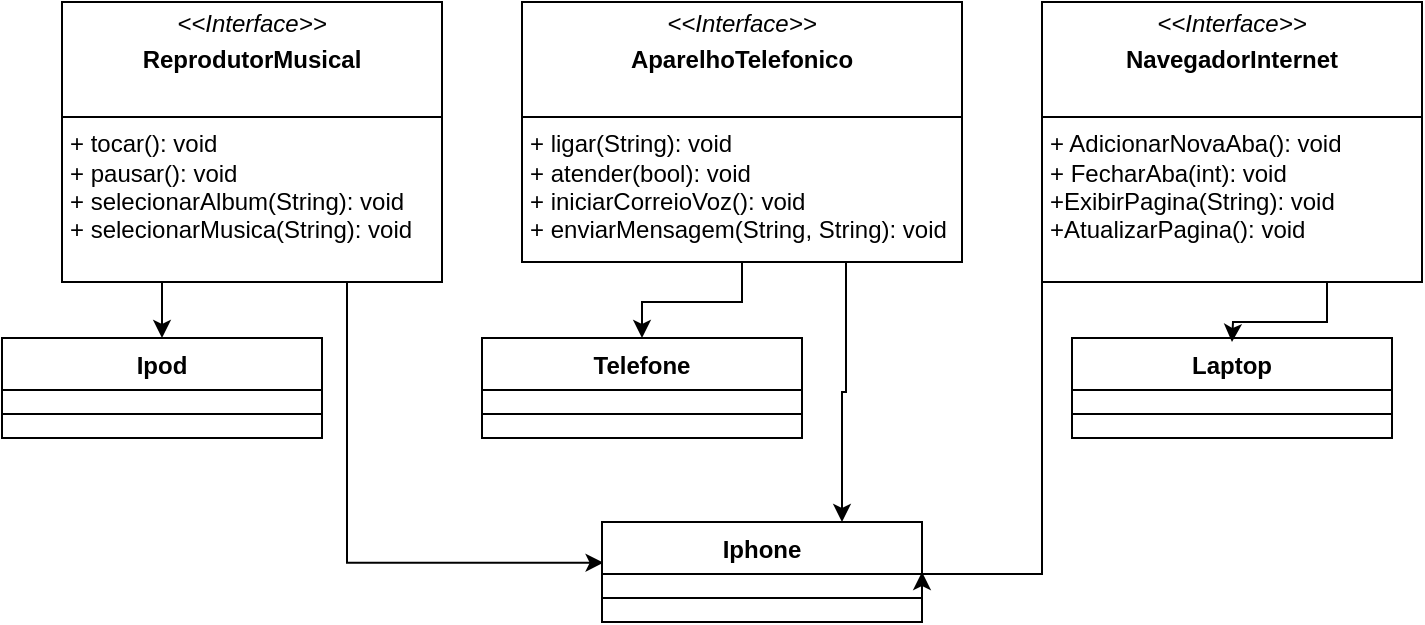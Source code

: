 <mxfile version="24.7.8">
  <diagram name="Página-1" id="r9yIfOnZhk46BwwiW9J3">
    <mxGraphModel dx="1140" dy="658" grid="1" gridSize="10" guides="1" tooltips="1" connect="1" arrows="1" fold="1" page="1" pageScale="1" pageWidth="827" pageHeight="1169" math="0" shadow="0">
      <root>
        <mxCell id="0" />
        <mxCell id="1" parent="0" />
        <mxCell id="AHZJmDPcLx56TUPsPRqG-15" style="edgeStyle=orthogonalEdgeStyle;rounded=0;orthogonalLoop=1;jettySize=auto;html=1;exitX=0.75;exitY=1;exitDx=0;exitDy=0;entryX=0.005;entryY=0.407;entryDx=0;entryDy=0;entryPerimeter=0;" edge="1" parent="1" source="AHZJmDPcLx56TUPsPRqG-2" target="AHZJmDPcLx56TUPsPRqG-13">
          <mxGeometry relative="1" as="geometry" />
        </mxCell>
        <mxCell id="AHZJmDPcLx56TUPsPRqG-19" style="edgeStyle=orthogonalEdgeStyle;rounded=0;orthogonalLoop=1;jettySize=auto;html=1;exitX=0.25;exitY=1;exitDx=0;exitDy=0;entryX=1;entryY=0.5;entryDx=0;entryDy=0;" edge="1" parent="1" source="AHZJmDPcLx56TUPsPRqG-4" target="AHZJmDPcLx56TUPsPRqG-13">
          <mxGeometry relative="1" as="geometry">
            <mxPoint x="530" y="350" as="targetPoint" />
            <Array as="points">
              <mxPoint x="560" y="220" />
              <mxPoint x="560" y="366" />
            </Array>
          </mxGeometry>
        </mxCell>
        <mxCell id="AHZJmDPcLx56TUPsPRqG-16" style="edgeStyle=orthogonalEdgeStyle;rounded=0;orthogonalLoop=1;jettySize=auto;html=1;exitX=0.25;exitY=1;exitDx=0;exitDy=0;entryX=0.5;entryY=0;entryDx=0;entryDy=0;" edge="1" parent="1" source="AHZJmDPcLx56TUPsPRqG-2" target="AHZJmDPcLx56TUPsPRqG-5">
          <mxGeometry relative="1" as="geometry" />
        </mxCell>
        <mxCell id="AHZJmDPcLx56TUPsPRqG-2" value="&lt;p style=&quot;margin:0px;margin-top:4px;text-align:center;&quot;&gt;&lt;i&gt;&amp;lt;&amp;lt;Interface&amp;gt;&amp;gt;&lt;/i&gt;&lt;/p&gt;&lt;p style=&quot;margin:0px;margin-top:4px;text-align:center;&quot;&gt;&lt;b&gt;ReprodutorMusical&lt;/b&gt;&lt;br&gt;&lt;/p&gt;&lt;br&gt;&lt;hr size=&quot;1&quot; style=&quot;border-style:solid;&quot;&gt;&lt;p style=&quot;margin:0px;margin-left:4px;&quot;&gt;+ tocar(): void&lt;br&gt;+ pausar(): void&lt;/p&gt;&lt;p style=&quot;margin:0px;margin-left:4px;&quot;&gt;+ selecionarAlbum(String): void&lt;/p&gt;&lt;p style=&quot;margin:0px;margin-left:4px;&quot;&gt;+ selecionarMusica(String): void&lt;br&gt;&lt;/p&gt;" style="verticalAlign=top;align=left;overflow=fill;html=1;whiteSpace=wrap;" vertex="1" parent="1">
          <mxGeometry x="70" y="80" width="190" height="140" as="geometry" />
        </mxCell>
        <mxCell id="AHZJmDPcLx56TUPsPRqG-17" style="edgeStyle=orthogonalEdgeStyle;rounded=0;orthogonalLoop=1;jettySize=auto;html=1;exitX=0.5;exitY=1;exitDx=0;exitDy=0;" edge="1" parent="1" source="AHZJmDPcLx56TUPsPRqG-3" target="AHZJmDPcLx56TUPsPRqG-9">
          <mxGeometry relative="1" as="geometry" />
        </mxCell>
        <mxCell id="AHZJmDPcLx56TUPsPRqG-20" style="edgeStyle=orthogonalEdgeStyle;rounded=0;orthogonalLoop=1;jettySize=auto;html=1;exitX=0.75;exitY=1;exitDx=0;exitDy=0;" edge="1" parent="1" source="AHZJmDPcLx56TUPsPRqG-3" target="AHZJmDPcLx56TUPsPRqG-13">
          <mxGeometry relative="1" as="geometry">
            <Array as="points">
              <mxPoint x="462" y="275" />
              <mxPoint x="460" y="275" />
            </Array>
          </mxGeometry>
        </mxCell>
        <mxCell id="AHZJmDPcLx56TUPsPRqG-3" value="&lt;p style=&quot;margin:0px;margin-top:4px;text-align:center;&quot;&gt;&lt;i&gt;&amp;lt;&amp;lt;Interface&amp;gt;&amp;gt;&lt;/i&gt;&lt;/p&gt;&lt;p style=&quot;margin:0px;margin-top:4px;text-align:center;&quot;&gt;&lt;b&gt;AparelhoTelefonico&lt;/b&gt;&lt;br&gt;&lt;/p&gt;&lt;br&gt;&lt;hr size=&quot;1&quot; style=&quot;border-style:solid;&quot;&gt;&lt;p style=&quot;margin:0px;margin-left:4px;&quot;&gt;+ ligar(String): void&lt;/p&gt;&lt;p style=&quot;margin:0px;margin-left:4px;&quot;&gt;+ atender(bool): void&lt;/p&gt;&lt;p style=&quot;margin:0px;margin-left:4px;&quot;&gt;+ iniciarCorreioVoz(): void&lt;/p&gt;&lt;p style=&quot;margin:0px;margin-left:4px;&quot;&gt;+ enviarMensagem(String, String): void&lt;br&gt;&lt;/p&gt;" style="verticalAlign=top;align=left;overflow=fill;html=1;whiteSpace=wrap;" vertex="1" parent="1">
          <mxGeometry x="300" y="80" width="220" height="130" as="geometry" />
        </mxCell>
        <mxCell id="AHZJmDPcLx56TUPsPRqG-4" value="&lt;p style=&quot;margin:0px;margin-top:4px;text-align:center;&quot;&gt;&lt;i&gt;&amp;lt;&amp;lt;Interface&amp;gt;&amp;gt;&lt;/i&gt;&lt;/p&gt;&lt;p style=&quot;margin:0px;margin-top:4px;text-align:center;&quot;&gt;&lt;b&gt;NavegadorInternet&lt;/b&gt;&lt;br&gt;&lt;/p&gt;&lt;br&gt;&lt;hr size=&quot;1&quot; style=&quot;border-style:solid;&quot;&gt;&lt;p style=&quot;margin:0px;margin-left:4px;&quot;&gt;+ AdicionarNovaAba(): void&lt;br&gt;+ FecharAba(int): void&lt;/p&gt;&lt;p style=&quot;margin:0px;margin-left:4px;&quot;&gt;+ExibirPagina(String): void&lt;/p&gt;&lt;p style=&quot;margin:0px;margin-left:4px;&quot;&gt;+AtualizarPagina(): void&lt;br&gt;&lt;/p&gt;" style="verticalAlign=top;align=left;overflow=fill;html=1;whiteSpace=wrap;" vertex="1" parent="1">
          <mxGeometry x="560" y="80" width="190" height="140" as="geometry" />
        </mxCell>
        <mxCell id="AHZJmDPcLx56TUPsPRqG-5" value="Ipod" style="swimlane;fontStyle=1;align=center;verticalAlign=top;childLayout=stackLayout;horizontal=1;startSize=26;horizontalStack=0;resizeParent=1;resizeParentMax=0;resizeLast=0;collapsible=1;marginBottom=0;whiteSpace=wrap;html=1;" vertex="1" parent="1">
          <mxGeometry x="40" y="248" width="160" height="50" as="geometry" />
        </mxCell>
        <mxCell id="AHZJmDPcLx56TUPsPRqG-22" value="" style="line;strokeWidth=1;fillColor=none;align=left;verticalAlign=middle;spacingTop=-1;spacingLeft=3;spacingRight=3;rotatable=0;labelPosition=right;points=[];portConstraint=eastwest;strokeColor=inherit;" vertex="1" parent="AHZJmDPcLx56TUPsPRqG-5">
          <mxGeometry y="26" width="160" height="24" as="geometry" />
        </mxCell>
        <mxCell id="AHZJmDPcLx56TUPsPRqG-9" value="Telefone" style="swimlane;fontStyle=1;align=center;verticalAlign=top;childLayout=stackLayout;horizontal=1;startSize=26;horizontalStack=0;resizeParent=1;resizeParentMax=0;resizeLast=0;collapsible=1;marginBottom=0;whiteSpace=wrap;html=1;" vertex="1" parent="1">
          <mxGeometry x="280" y="248" width="160" height="50" as="geometry" />
        </mxCell>
        <mxCell id="AHZJmDPcLx56TUPsPRqG-25" value="" style="line;strokeWidth=1;fillColor=none;align=left;verticalAlign=middle;spacingTop=-1;spacingLeft=3;spacingRight=3;rotatable=0;labelPosition=right;points=[];portConstraint=eastwest;strokeColor=inherit;" vertex="1" parent="AHZJmDPcLx56TUPsPRqG-9">
          <mxGeometry y="26" width="160" height="24" as="geometry" />
        </mxCell>
        <mxCell id="AHZJmDPcLx56TUPsPRqG-11" value="Laptop" style="swimlane;fontStyle=1;align=center;verticalAlign=top;childLayout=stackLayout;horizontal=1;startSize=26;horizontalStack=0;resizeParent=1;resizeParentMax=0;resizeLast=0;collapsible=1;marginBottom=0;whiteSpace=wrap;html=1;" vertex="1" parent="1">
          <mxGeometry x="575" y="248" width="160" height="50" as="geometry" />
        </mxCell>
        <mxCell id="AHZJmDPcLx56TUPsPRqG-26" value="" style="line;strokeWidth=1;fillColor=none;align=left;verticalAlign=middle;spacingTop=-1;spacingLeft=3;spacingRight=3;rotatable=0;labelPosition=right;points=[];portConstraint=eastwest;strokeColor=inherit;" vertex="1" parent="AHZJmDPcLx56TUPsPRqG-11">
          <mxGeometry y="26" width="160" height="24" as="geometry" />
        </mxCell>
        <mxCell id="AHZJmDPcLx56TUPsPRqG-13" value="Iphone" style="swimlane;fontStyle=1;align=center;verticalAlign=top;childLayout=stackLayout;horizontal=1;startSize=26;horizontalStack=0;resizeParent=1;resizeParentMax=0;resizeLast=0;collapsible=1;marginBottom=0;whiteSpace=wrap;html=1;" vertex="1" parent="1">
          <mxGeometry x="340" y="340" width="160" height="50" as="geometry" />
        </mxCell>
        <mxCell id="AHZJmDPcLx56TUPsPRqG-27" value="" style="line;strokeWidth=1;fillColor=none;align=left;verticalAlign=middle;spacingTop=-1;spacingLeft=3;spacingRight=3;rotatable=0;labelPosition=right;points=[];portConstraint=eastwest;strokeColor=inherit;" vertex="1" parent="AHZJmDPcLx56TUPsPRqG-13">
          <mxGeometry y="26" width="160" height="24" as="geometry" />
        </mxCell>
        <mxCell id="AHZJmDPcLx56TUPsPRqG-18" style="edgeStyle=orthogonalEdgeStyle;rounded=0;orthogonalLoop=1;jettySize=auto;html=1;exitX=0.75;exitY=1;exitDx=0;exitDy=0;" edge="1" parent="1" source="AHZJmDPcLx56TUPsPRqG-4">
          <mxGeometry relative="1" as="geometry">
            <mxPoint x="655" y="250" as="targetPoint" />
          </mxGeometry>
        </mxCell>
      </root>
    </mxGraphModel>
  </diagram>
</mxfile>

